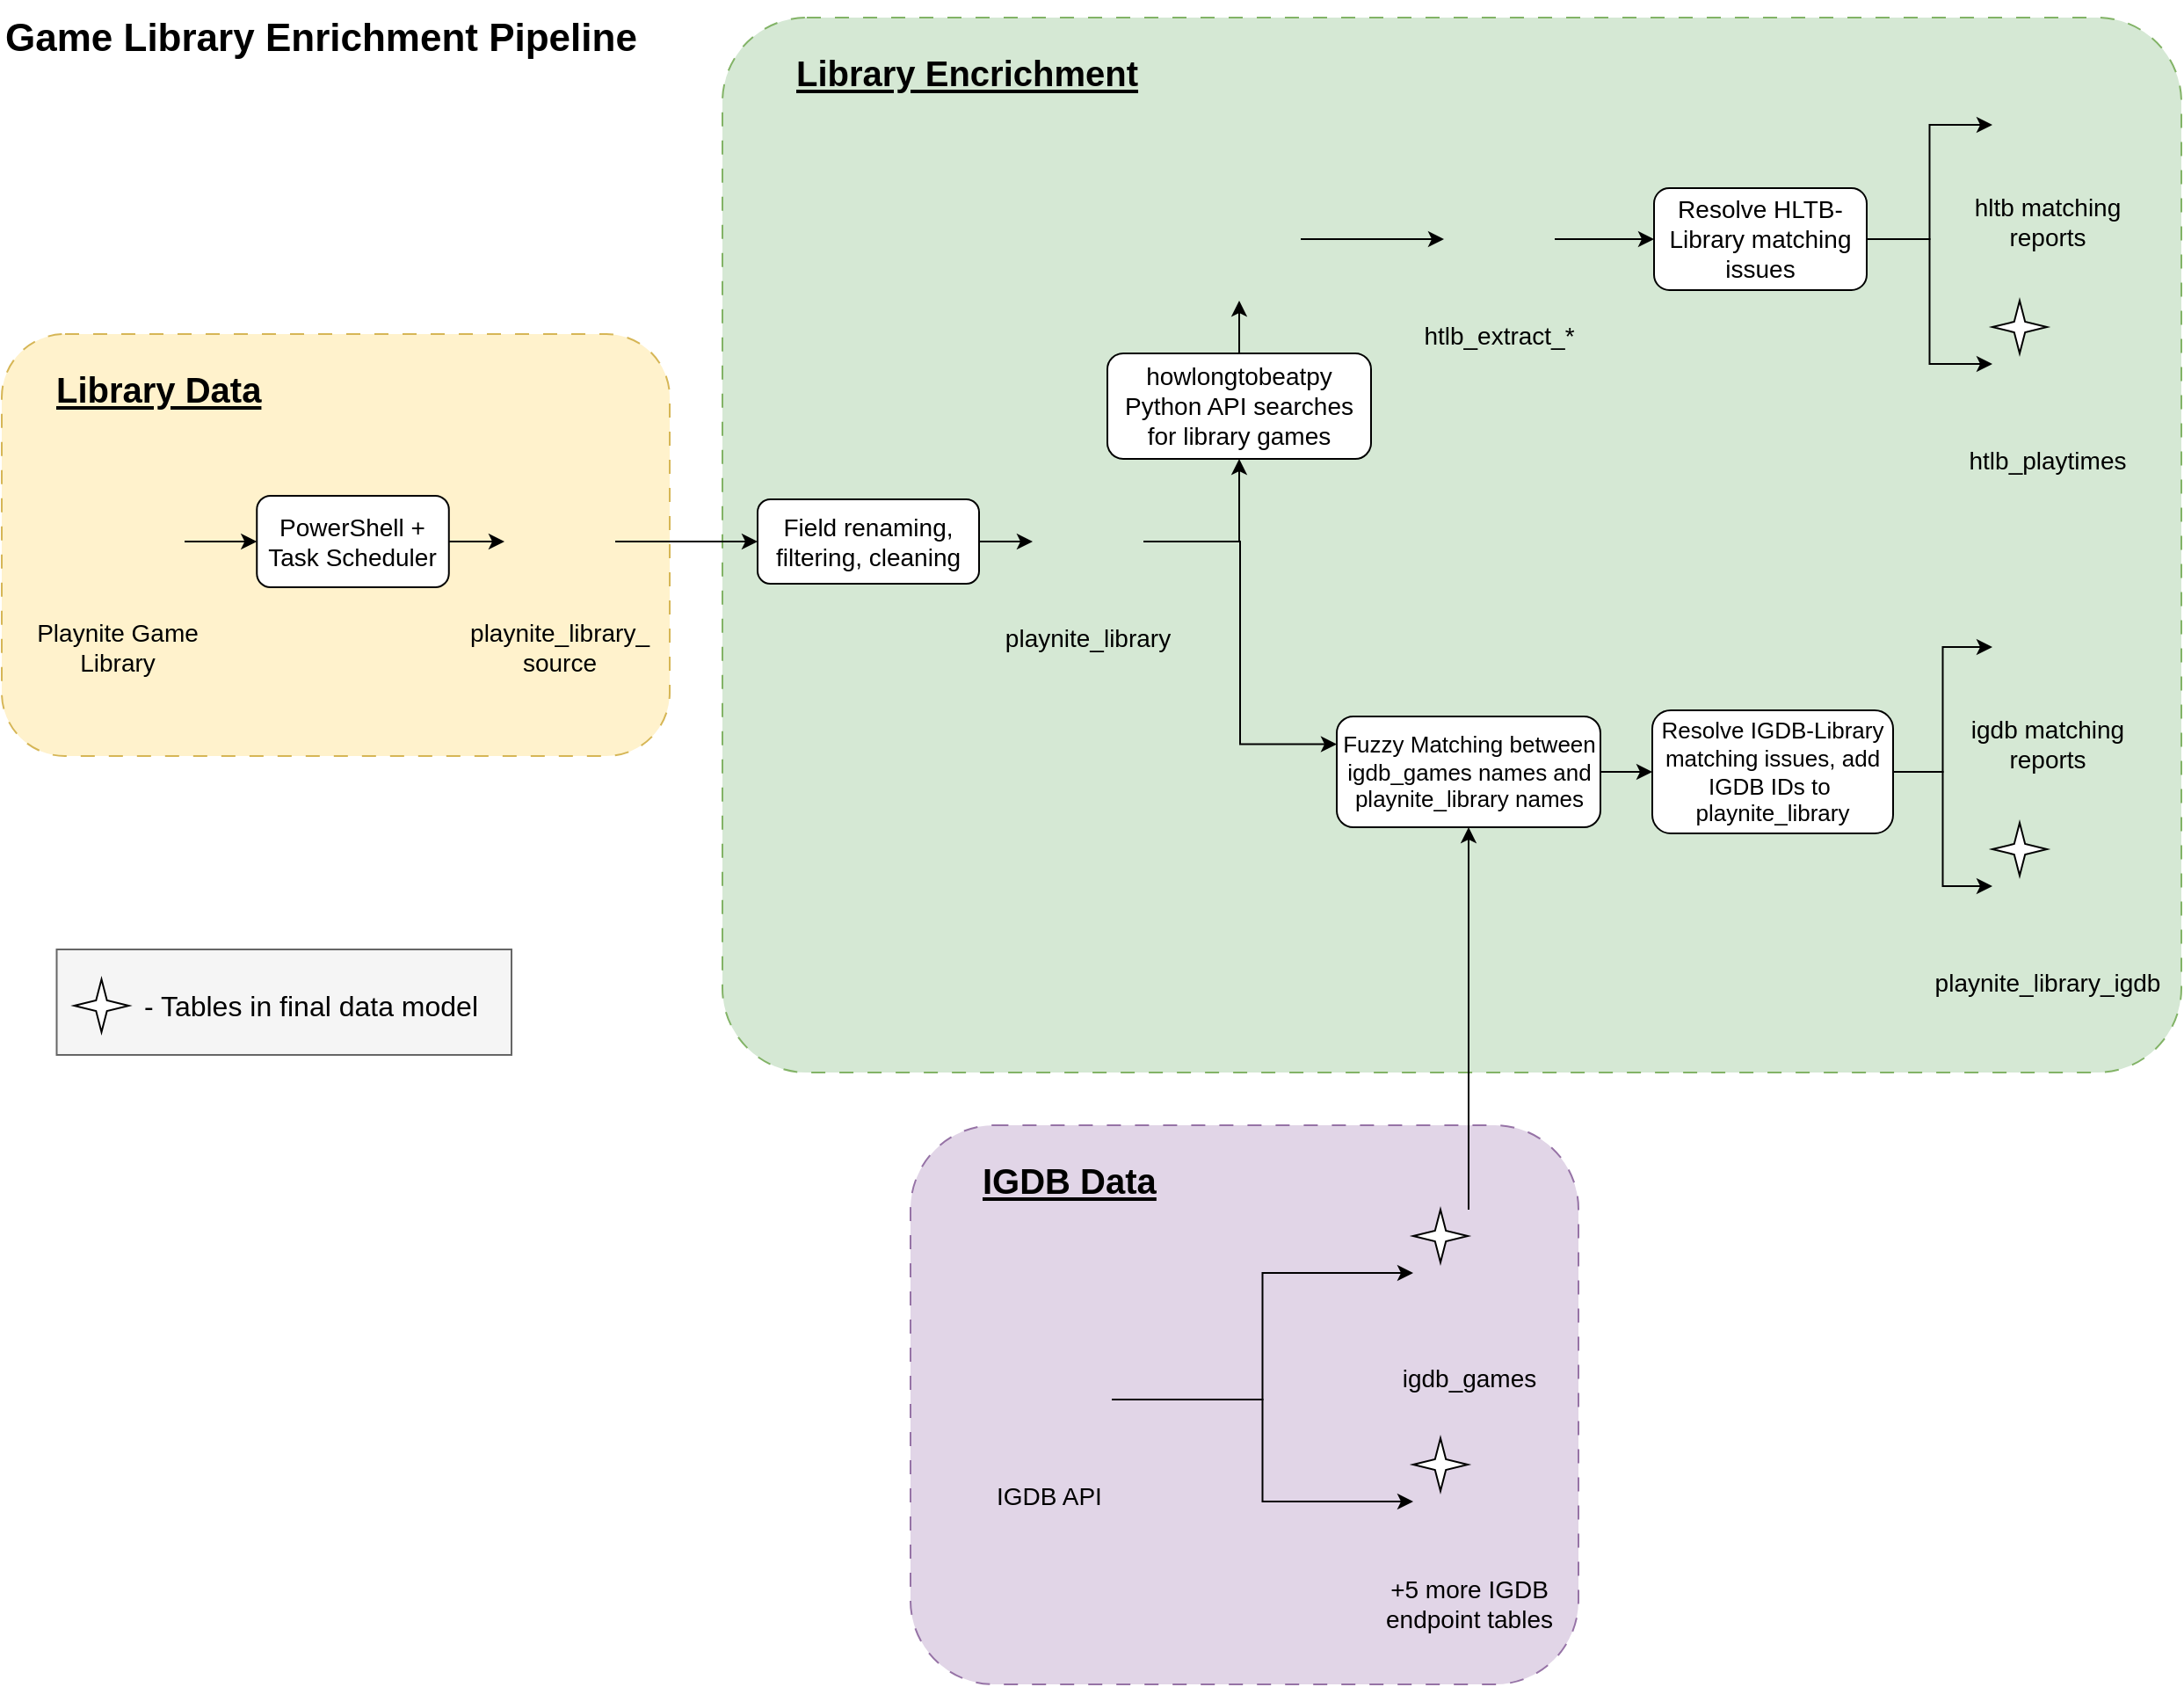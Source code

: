<mxfile version="27.1.6">
  <diagram name="Page-1" id="x2_401Ehpn6PiAUbaP9A">
    <mxGraphModel dx="1061" dy="992" grid="1" gridSize="10" guides="1" tooltips="1" connect="1" arrows="1" fold="1" page="1" pageScale="1" pageWidth="1300" pageHeight="1000" math="0" shadow="0">
      <root>
        <mxCell id="0" />
        <mxCell id="1" parent="0" />
        <mxCell id="wBOgxTK9Ef12TYDMK7c5-95" value="" style="rounded=0;whiteSpace=wrap;html=1;fillColor=#f5f5f5;fontColor=#333333;strokeColor=#666666;" parent="1" vertex="1">
          <mxGeometry x="51.25" y="550" width="258.75" height="60" as="geometry" />
        </mxCell>
        <mxCell id="wBOgxTK9Ef12TYDMK7c5-18" value="" style="rounded=1;whiteSpace=wrap;html=1;strokeColor=#9673a6;dashed=1;dashPattern=8 8;strokeWidth=1;fillColor=#e1d5e7;" parent="1" vertex="1">
          <mxGeometry x="537" y="650" width="380" height="318" as="geometry" />
        </mxCell>
        <mxCell id="wBOgxTK9Ef12TYDMK7c5-30" value="" style="rounded=1;whiteSpace=wrap;html=1;strokeColor=#82b366;dashed=1;dashPattern=8 8;strokeWidth=1;fillColor=#d5e8d4;arcSize=8;" parent="1" vertex="1">
          <mxGeometry x="430" y="20" width="830" height="600" as="geometry" />
        </mxCell>
        <mxCell id="wBOgxTK9Ef12TYDMK7c5-16" value="" style="rounded=1;whiteSpace=wrap;html=1;strokeColor=#d6b656;dashed=1;dashPattern=8 8;strokeWidth=1;fillColor=#fff2cc;" parent="1" vertex="1">
          <mxGeometry x="20" y="200" width="380" height="240" as="geometry" />
        </mxCell>
        <mxCell id="wBOgxTK9Ef12TYDMK7c5-45" style="edgeStyle=orthogonalEdgeStyle;rounded=0;orthogonalLoop=1;jettySize=auto;html=1;exitX=1;exitY=0.5;exitDx=0;exitDy=0;entryX=0;entryY=0.5;entryDx=0;entryDy=0;" parent="1" source="wBOgxTK9Ef12TYDMK7c5-1" target="wBOgxTK9Ef12TYDMK7c5-43" edge="1">
          <mxGeometry relative="1" as="geometry" />
        </mxCell>
        <mxCell id="wBOgxTK9Ef12TYDMK7c5-1" value="" style="shape=image;verticalLabelPosition=bottom;labelBackgroundColor=default;verticalAlign=top;aspect=fixed;imageAspect=0;image=https://howlongtobeat.com/img/hltb_brand2.png;" parent="1" vertex="1">
          <mxGeometry x="689" y="111" width="70" height="70" as="geometry" />
        </mxCell>
        <mxCell id="wBOgxTK9Ef12TYDMK7c5-11" style="edgeStyle=orthogonalEdgeStyle;rounded=0;orthogonalLoop=1;jettySize=auto;html=1;exitX=1;exitY=0.5;exitDx=0;exitDy=0;entryX=0;entryY=0.5;entryDx=0;entryDy=0;" parent="1" source="wBOgxTK9Ef12TYDMK7c5-4" target="wBOgxTK9Ef12TYDMK7c5-10" edge="1">
          <mxGeometry relative="1" as="geometry" />
        </mxCell>
        <mxCell id="wBOgxTK9Ef12TYDMK7c5-4" value="" style="shape=image;verticalLabelPosition=bottom;labelBackgroundColor=default;verticalAlign=top;aspect=fixed;imageAspect=0;image=https://cdn2.steamgriddb.com/icon_thumb/f9ab9a0f7c56435e35dc4dadf0eb6945.png;" parent="1" vertex="1">
          <mxGeometry x="48" y="280" width="76" height="76" as="geometry" />
        </mxCell>
        <mxCell id="wBOgxTK9Ef12TYDMK7c5-71" style="edgeStyle=orthogonalEdgeStyle;rounded=0;orthogonalLoop=1;jettySize=auto;html=1;exitX=1;exitY=0.5;exitDx=0;exitDy=0;" parent="1" source="wBOgxTK9Ef12TYDMK7c5-5" target="wBOgxTK9Ef12TYDMK7c5-67" edge="1">
          <mxGeometry relative="1" as="geometry" />
        </mxCell>
        <mxCell id="wBOgxTK9Ef12TYDMK7c5-72" style="edgeStyle=orthogonalEdgeStyle;rounded=0;orthogonalLoop=1;jettySize=auto;html=1;exitX=1;exitY=0.5;exitDx=0;exitDy=0;" parent="1" source="wBOgxTK9Ef12TYDMK7c5-5" target="wBOgxTK9Ef12TYDMK7c5-69" edge="1">
          <mxGeometry relative="1" as="geometry" />
        </mxCell>
        <mxCell id="wBOgxTK9Ef12TYDMK7c5-5" value="" style="shape=image;verticalLabelPosition=bottom;labelBackgroundColor=default;verticalAlign=top;aspect=fixed;imageAspect=0;image=https://www.igdb.com/android-chrome-512x512.png;" parent="1" vertex="1">
          <mxGeometry x="579.5" y="770" width="72" height="72" as="geometry" />
        </mxCell>
        <mxCell id="wBOgxTK9Ef12TYDMK7c5-34" style="edgeStyle=orthogonalEdgeStyle;rounded=0;orthogonalLoop=1;jettySize=auto;html=1;exitX=1;exitY=0.5;exitDx=0;exitDy=0;" parent="1" source="wBOgxTK9Ef12TYDMK7c5-7" target="wBOgxTK9Ef12TYDMK7c5-35" edge="1">
          <mxGeometry relative="1" as="geometry">
            <mxPoint x="483.5" y="318.0" as="targetPoint" />
          </mxGeometry>
        </mxCell>
        <mxCell id="wBOgxTK9Ef12TYDMK7c5-7" value="" style="shape=image;verticalLabelPosition=bottom;labelBackgroundColor=default;verticalAlign=top;aspect=fixed;imageAspect=0;image=https://static-00.iconduck.com/assets.00/csv-icon-448x512-rkoi7crs.png;" parent="1" vertex="1">
          <mxGeometry x="306" y="282" width="63" height="72" as="geometry" />
        </mxCell>
        <mxCell id="wBOgxTK9Ef12TYDMK7c5-8" value="&lt;h1 style=&quot;margin-top: 0px;&quot;&gt;&lt;font style=&quot;font-size: 22px;&quot;&gt;Game Library Enrichment Pipeline&lt;/font&gt;&lt;/h1&gt;" style="text;html=1;whiteSpace=wrap;overflow=hidden;rounded=0;" parent="1" vertex="1">
          <mxGeometry x="20" y="10" width="399.5" height="50" as="geometry" />
        </mxCell>
        <mxCell id="wBOgxTK9Ef12TYDMK7c5-9" value="&lt;font style=&quot;font-size: 14px;&quot;&gt;Playnite Game Library&lt;/font&gt;" style="text;html=1;align=center;verticalAlign=middle;whiteSpace=wrap;rounded=0;" parent="1" vertex="1">
          <mxGeometry x="39" y="356" width="94" height="44" as="geometry" />
        </mxCell>
        <mxCell id="wBOgxTK9Ef12TYDMK7c5-13" style="edgeStyle=orthogonalEdgeStyle;rounded=0;orthogonalLoop=1;jettySize=auto;html=1;exitX=1;exitY=0.5;exitDx=0;exitDy=0;entryX=0;entryY=0.5;entryDx=0;entryDy=0;" parent="1" source="wBOgxTK9Ef12TYDMK7c5-10" target="wBOgxTK9Ef12TYDMK7c5-7" edge="1">
          <mxGeometry relative="1" as="geometry" />
        </mxCell>
        <mxCell id="wBOgxTK9Ef12TYDMK7c5-10" value="&lt;font style=&quot;font-size: 14px;&quot;&gt;PowerShell + Task Scheduler&lt;/font&gt;" style="rounded=1;whiteSpace=wrap;html=1;" parent="1" vertex="1">
          <mxGeometry x="165.13" y="292" width="109.25" height="52" as="geometry" />
        </mxCell>
        <mxCell id="wBOgxTK9Ef12TYDMK7c5-14" value="&lt;font style=&quot;font-size: 14px;&quot;&gt;playnite_library_&lt;/font&gt;&lt;div&gt;&lt;font style=&quot;font-size: 14px;&quot;&gt;source&lt;/font&gt;&lt;/div&gt;" style="text;html=1;align=center;verticalAlign=middle;whiteSpace=wrap;rounded=0;" parent="1" vertex="1">
          <mxGeometry x="286.25" y="356" width="102.5" height="44" as="geometry" />
        </mxCell>
        <mxCell id="wBOgxTK9Ef12TYDMK7c5-17" value="&lt;h1 style=&quot;margin-top: 0px;&quot;&gt;&lt;u&gt;&lt;font style=&quot;font-size: 20px;&quot;&gt;Library Data&lt;/font&gt;&lt;/u&gt;&lt;/h1&gt;" style="text;html=1;whiteSpace=wrap;overflow=hidden;rounded=0;" parent="1" vertex="1">
          <mxGeometry x="48.5" y="210" width="334" height="50" as="geometry" />
        </mxCell>
        <mxCell id="wBOgxTK9Ef12TYDMK7c5-26" value="&lt;h1 style=&quot;margin-top: 0px;&quot;&gt;&lt;u&gt;&lt;font style=&quot;font-size: 20px;&quot;&gt;IGDB Data&lt;/font&gt;&lt;/u&gt;&lt;/h1&gt;" style="text;html=1;whiteSpace=wrap;overflow=hidden;rounded=0;" parent="1" vertex="1">
          <mxGeometry x="575.5" y="660" width="334" height="50" as="geometry" />
        </mxCell>
        <mxCell id="wBOgxTK9Ef12TYDMK7c5-31" value="&lt;h1 style=&quot;margin-top: 0px;&quot;&gt;&lt;u&gt;&lt;font style=&quot;font-size: 20px;&quot;&gt;Library Encrichment&lt;/font&gt;&lt;/u&gt;&lt;/h1&gt;" style="text;html=1;whiteSpace=wrap;overflow=hidden;rounded=0;" parent="1" vertex="1">
          <mxGeometry x="470" y="30" width="334" height="50" as="geometry" />
        </mxCell>
        <mxCell id="wBOgxTK9Ef12TYDMK7c5-39" style="edgeStyle=orthogonalEdgeStyle;rounded=0;orthogonalLoop=1;jettySize=auto;html=1;exitX=1;exitY=0.5;exitDx=0;exitDy=0;entryX=0;entryY=0.5;entryDx=0;entryDy=0;" parent="1" source="wBOgxTK9Ef12TYDMK7c5-35" target="wBOgxTK9Ef12TYDMK7c5-37" edge="1">
          <mxGeometry relative="1" as="geometry" />
        </mxCell>
        <mxCell id="wBOgxTK9Ef12TYDMK7c5-35" value="&lt;font style=&quot;font-size: 14px;&quot;&gt;Field renaming, filtering, cleaning&lt;/font&gt;" style="rounded=1;whiteSpace=wrap;html=1;" parent="1" vertex="1">
          <mxGeometry x="450" y="294" width="126" height="48" as="geometry" />
        </mxCell>
        <mxCell id="wBOgxTK9Ef12TYDMK7c5-41" style="edgeStyle=orthogonalEdgeStyle;rounded=0;orthogonalLoop=1;jettySize=auto;html=1;exitX=1;exitY=0.5;exitDx=0;exitDy=0;" parent="1" source="wBOgxTK9Ef12TYDMK7c5-37" target="wBOgxTK9Ef12TYDMK7c5-40" edge="1">
          <mxGeometry relative="1" as="geometry" />
        </mxCell>
        <mxCell id="wBOgxTK9Ef12TYDMK7c5-75" style="edgeStyle=orthogonalEdgeStyle;rounded=0;orthogonalLoop=1;jettySize=auto;html=1;exitX=1;exitY=0.5;exitDx=0;exitDy=0;entryX=0;entryY=0.25;entryDx=0;entryDy=0;" parent="1" source="wBOgxTK9Ef12TYDMK7c5-37" target="wBOgxTK9Ef12TYDMK7c5-73" edge="1">
          <mxGeometry relative="1" as="geometry" />
        </mxCell>
        <mxCell id="wBOgxTK9Ef12TYDMK7c5-37" value="" style="shape=image;verticalLabelPosition=bottom;labelBackgroundColor=default;verticalAlign=top;aspect=fixed;imageAspect=0;image=https://static-00.iconduck.com/assets.00/csv-icon-448x512-rkoi7crs.png;" parent="1" vertex="1">
          <mxGeometry x="606.5" y="282" width="63" height="72" as="geometry" />
        </mxCell>
        <mxCell id="wBOgxTK9Ef12TYDMK7c5-38" value="&lt;font style=&quot;font-size: 14px;&quot;&gt;playnite_library&lt;/font&gt;" style="text;html=1;align=center;verticalAlign=middle;whiteSpace=wrap;rounded=0;" parent="1" vertex="1">
          <mxGeometry x="593" y="351" width="90" height="44" as="geometry" />
        </mxCell>
        <mxCell id="wBOgxTK9Ef12TYDMK7c5-42" style="edgeStyle=orthogonalEdgeStyle;rounded=0;orthogonalLoop=1;jettySize=auto;html=1;exitX=0.5;exitY=0;exitDx=0;exitDy=0;entryX=0.5;entryY=1;entryDx=0;entryDy=0;" parent="1" source="wBOgxTK9Ef12TYDMK7c5-40" target="wBOgxTK9Ef12TYDMK7c5-1" edge="1">
          <mxGeometry relative="1" as="geometry" />
        </mxCell>
        <mxCell id="wBOgxTK9Ef12TYDMK7c5-40" value="&lt;font style=&quot;font-size: 14px;&quot;&gt;howlongtobeatpy&lt;/font&gt;&lt;div&gt;&lt;font style=&quot;font-size: 14px;&quot;&gt;Python API searches for library games&lt;/font&gt;&lt;/div&gt;" style="rounded=1;whiteSpace=wrap;html=1;" parent="1" vertex="1">
          <mxGeometry x="649" y="211" width="150" height="60" as="geometry" />
        </mxCell>
        <mxCell id="wBOgxTK9Ef12TYDMK7c5-47" style="edgeStyle=orthogonalEdgeStyle;rounded=0;orthogonalLoop=1;jettySize=auto;html=1;exitX=1;exitY=0.5;exitDx=0;exitDy=0;entryX=0;entryY=0.5;entryDx=0;entryDy=0;" parent="1" source="wBOgxTK9Ef12TYDMK7c5-43" target="wBOgxTK9Ef12TYDMK7c5-46" edge="1">
          <mxGeometry relative="1" as="geometry" />
        </mxCell>
        <mxCell id="wBOgxTK9Ef12TYDMK7c5-43" value="" style="shape=image;verticalLabelPosition=bottom;labelBackgroundColor=default;verticalAlign=top;aspect=fixed;imageAspect=0;image=https://static-00.iconduck.com/assets.00/csv-icon-448x512-rkoi7crs.png;" parent="1" vertex="1">
          <mxGeometry x="840.5" y="110" width="63" height="72" as="geometry" />
        </mxCell>
        <mxCell id="wBOgxTK9Ef12TYDMK7c5-44" value="&lt;font style=&quot;font-size: 14px;&quot;&gt;htlb_extract_*&lt;/font&gt;" style="text;html=1;align=center;verticalAlign=middle;whiteSpace=wrap;rounded=0;" parent="1" vertex="1">
          <mxGeometry x="827" y="179" width="90" height="44" as="geometry" />
        </mxCell>
        <mxCell id="wBOgxTK9Ef12TYDMK7c5-52" style="edgeStyle=orthogonalEdgeStyle;rounded=0;orthogonalLoop=1;jettySize=auto;html=1;exitX=1;exitY=0.5;exitDx=0;exitDy=0;entryX=0;entryY=0.5;entryDx=0;entryDy=0;" parent="1" source="wBOgxTK9Ef12TYDMK7c5-46" target="wBOgxTK9Ef12TYDMK7c5-48" edge="1">
          <mxGeometry relative="1" as="geometry" />
        </mxCell>
        <mxCell id="wBOgxTK9Ef12TYDMK7c5-53" style="edgeStyle=orthogonalEdgeStyle;rounded=0;orthogonalLoop=1;jettySize=auto;html=1;exitX=1;exitY=0.5;exitDx=0;exitDy=0;entryX=0;entryY=0.5;entryDx=0;entryDy=0;" parent="1" source="wBOgxTK9Ef12TYDMK7c5-46" target="wBOgxTK9Ef12TYDMK7c5-50" edge="1">
          <mxGeometry relative="1" as="geometry" />
        </mxCell>
        <mxCell id="wBOgxTK9Ef12TYDMK7c5-46" value="&lt;font style=&quot;font-size: 14px;&quot;&gt;Resolve HLTB-Library matching issues&lt;/font&gt;" style="rounded=1;whiteSpace=wrap;html=1;" parent="1" vertex="1">
          <mxGeometry x="960" y="117" width="121" height="58" as="geometry" />
        </mxCell>
        <mxCell id="wBOgxTK9Ef12TYDMK7c5-48" value="" style="shape=image;verticalLabelPosition=bottom;labelBackgroundColor=default;verticalAlign=top;aspect=fixed;imageAspect=0;image=https://cdn-icons-png.flaticon.com/512/1317/1317755.png;" parent="1" vertex="1">
          <mxGeometry x="1152.5" y="45" width="63" height="72" as="geometry" />
        </mxCell>
        <mxCell id="wBOgxTK9Ef12TYDMK7c5-49" value="&lt;div&gt;&lt;font style=&quot;font-size: 14px;&quot;&gt;hltb matching reports&lt;/font&gt;&lt;/div&gt;" style="text;html=1;align=center;verticalAlign=middle;whiteSpace=wrap;rounded=0;" parent="1" vertex="1">
          <mxGeometry x="1139" y="114" width="90" height="44" as="geometry" />
        </mxCell>
        <mxCell id="wBOgxTK9Ef12TYDMK7c5-50" value="" style="shape=image;verticalLabelPosition=bottom;labelBackgroundColor=default;verticalAlign=top;aspect=fixed;imageAspect=0;image=https://static-00.iconduck.com/assets.00/csv-icon-448x512-rkoi7crs.png;" parent="1" vertex="1">
          <mxGeometry x="1152.5" y="181" width="63" height="72" as="geometry" />
        </mxCell>
        <mxCell id="wBOgxTK9Ef12TYDMK7c5-51" value="&lt;font style=&quot;font-size: 14px;&quot;&gt;htlb_playtimes&lt;/font&gt;" style="text;html=1;align=center;verticalAlign=middle;whiteSpace=wrap;rounded=0;" parent="1" vertex="1">
          <mxGeometry x="1139" y="250" width="90" height="44" as="geometry" />
        </mxCell>
        <mxCell id="wBOgxTK9Ef12TYDMK7c5-55" value="&lt;font style=&quot;font-size: 14px;&quot;&gt;IGDB API&lt;/font&gt;" style="text;html=1;align=center;verticalAlign=middle;whiteSpace=wrap;rounded=0;" parent="1" vertex="1">
          <mxGeometry x="575.5" y="839" width="80" height="44" as="geometry" />
        </mxCell>
        <mxCell id="wBOgxTK9Ef12TYDMK7c5-96" style="edgeStyle=orthogonalEdgeStyle;rounded=0;orthogonalLoop=1;jettySize=auto;html=1;exitX=0.5;exitY=0;exitDx=0;exitDy=0;entryX=0.5;entryY=1;entryDx=0;entryDy=0;" parent="1" source="wBOgxTK9Ef12TYDMK7c5-67" target="wBOgxTK9Ef12TYDMK7c5-73" edge="1">
          <mxGeometry relative="1" as="geometry" />
        </mxCell>
        <mxCell id="wBOgxTK9Ef12TYDMK7c5-67" value="" style="shape=image;verticalLabelPosition=bottom;labelBackgroundColor=default;verticalAlign=top;aspect=fixed;imageAspect=0;image=https://static-00.iconduck.com/assets.00/csv-icon-448x512-rkoi7crs.png;" parent="1" vertex="1">
          <mxGeometry x="823" y="698" width="63" height="72" as="geometry" />
        </mxCell>
        <mxCell id="wBOgxTK9Ef12TYDMK7c5-68" value="&lt;font style=&quot;font-size: 14px;&quot;&gt;igdb_games&lt;/font&gt;" style="text;html=1;align=center;verticalAlign=middle;whiteSpace=wrap;rounded=0;" parent="1" vertex="1">
          <mxGeometry x="809.5" y="772" width="90" height="44" as="geometry" />
        </mxCell>
        <mxCell id="wBOgxTK9Ef12TYDMK7c5-69" value="" style="shape=image;verticalLabelPosition=bottom;labelBackgroundColor=default;verticalAlign=top;aspect=fixed;imageAspect=0;image=https://static-00.iconduck.com/assets.00/csv-icon-448x512-rkoi7crs.png;" parent="1" vertex="1">
          <mxGeometry x="823" y="828" width="63" height="72" as="geometry" />
        </mxCell>
        <mxCell id="wBOgxTK9Ef12TYDMK7c5-70" value="&lt;font style=&quot;font-size: 14px;&quot;&gt;+5 more IGDB endpoint tables&lt;/font&gt;" style="text;html=1;align=center;verticalAlign=middle;whiteSpace=wrap;rounded=0;" parent="1" vertex="1">
          <mxGeometry x="804.75" y="900" width="99.5" height="44" as="geometry" />
        </mxCell>
        <mxCell id="wBOgxTK9Ef12TYDMK7c5-83" style="edgeStyle=orthogonalEdgeStyle;rounded=0;orthogonalLoop=1;jettySize=auto;html=1;exitX=1;exitY=0.5;exitDx=0;exitDy=0;entryX=0;entryY=0.5;entryDx=0;entryDy=0;" parent="1" source="wBOgxTK9Ef12TYDMK7c5-84" target="wBOgxTK9Ef12TYDMK7c5-80" edge="1">
          <mxGeometry relative="1" as="geometry" />
        </mxCell>
        <mxCell id="wBOgxTK9Ef12TYDMK7c5-87" style="edgeStyle=orthogonalEdgeStyle;rounded=0;orthogonalLoop=1;jettySize=auto;html=1;exitX=1;exitY=0.5;exitDx=0;exitDy=0;" parent="1" source="wBOgxTK9Ef12TYDMK7c5-73" target="wBOgxTK9Ef12TYDMK7c5-84" edge="1">
          <mxGeometry relative="1" as="geometry" />
        </mxCell>
        <mxCell id="wBOgxTK9Ef12TYDMK7c5-73" value="&lt;font style=&quot;font-size: 13px;&quot;&gt;Fuzzy Matching between igdb_games names and playnite_library names&lt;/font&gt;" style="rounded=1;whiteSpace=wrap;html=1;" parent="1" vertex="1">
          <mxGeometry x="779.5" y="417.5" width="150" height="63" as="geometry" />
        </mxCell>
        <mxCell id="wBOgxTK9Ef12TYDMK7c5-78" value="" style="shape=image;verticalLabelPosition=bottom;labelBackgroundColor=default;verticalAlign=top;aspect=fixed;imageAspect=0;image=https://cdn-icons-png.flaticon.com/512/1317/1317755.png;" parent="1" vertex="1">
          <mxGeometry x="1152.5" y="342" width="63" height="72" as="geometry" />
        </mxCell>
        <mxCell id="wBOgxTK9Ef12TYDMK7c5-79" value="&lt;font style=&quot;font-size: 14px;&quot;&gt;igdb matching reports&lt;/font&gt;" style="text;html=1;align=center;verticalAlign=middle;whiteSpace=wrap;rounded=0;" parent="1" vertex="1">
          <mxGeometry x="1139" y="411" width="90" height="44" as="geometry" />
        </mxCell>
        <mxCell id="wBOgxTK9Ef12TYDMK7c5-80" value="" style="shape=image;verticalLabelPosition=bottom;labelBackgroundColor=default;verticalAlign=top;aspect=fixed;imageAspect=0;image=https://static-00.iconduck.com/assets.00/csv-icon-448x512-rkoi7crs.png;" parent="1" vertex="1">
          <mxGeometry x="1152.5" y="478" width="63" height="72" as="geometry" />
        </mxCell>
        <mxCell id="wBOgxTK9Ef12TYDMK7c5-81" value="&lt;font style=&quot;font-size: 14px;&quot;&gt;playnite_library_igdb&lt;/font&gt;" style="text;html=1;align=center;verticalAlign=middle;whiteSpace=wrap;rounded=0;" parent="1" vertex="1">
          <mxGeometry x="1139" y="547" width="90" height="44" as="geometry" />
        </mxCell>
        <mxCell id="wBOgxTK9Ef12TYDMK7c5-88" style="edgeStyle=orthogonalEdgeStyle;rounded=0;orthogonalLoop=1;jettySize=auto;html=1;exitX=1;exitY=0.5;exitDx=0;exitDy=0;entryX=0;entryY=0.5;entryDx=0;entryDy=0;" parent="1" source="wBOgxTK9Ef12TYDMK7c5-84" target="wBOgxTK9Ef12TYDMK7c5-78" edge="1">
          <mxGeometry relative="1" as="geometry" />
        </mxCell>
        <mxCell id="wBOgxTK9Ef12TYDMK7c5-84" value="&lt;font style=&quot;font-size: 13px;&quot;&gt;Resolve IGDB-Library matching issues, add IGDB IDs to&amp;nbsp;&lt;/font&gt;&lt;div&gt;&lt;font style=&quot;font-size: 13px;&quot;&gt;playnite_library&lt;/font&gt;&lt;/div&gt;" style="rounded=1;whiteSpace=wrap;html=1;" parent="1" vertex="1">
          <mxGeometry x="959" y="414" width="137" height="70" as="geometry" />
        </mxCell>
        <mxCell id="wBOgxTK9Ef12TYDMK7c5-89" value="" style="verticalLabelPosition=bottom;verticalAlign=top;html=1;shape=mxgraph.basic.4_point_star_2;dx=0.8;fillColor=light-dark(#FFFFFF,#FFFF66);strokeColor=light-dark(#000000,#000000);" parent="1" vertex="1">
          <mxGeometry x="823" y="698" width="31" height="30" as="geometry" />
        </mxCell>
        <mxCell id="wBOgxTK9Ef12TYDMK7c5-90" value="" style="verticalLabelPosition=bottom;verticalAlign=top;html=1;shape=mxgraph.basic.4_point_star_2;dx=0.8;fillColor=light-dark(#FFFFFF,#FFFF66);strokeColor=light-dark(#000000,#000000);" parent="1" vertex="1">
          <mxGeometry x="823" y="828" width="31" height="30" as="geometry" />
        </mxCell>
        <mxCell id="wBOgxTK9Ef12TYDMK7c5-91" value="" style="verticalLabelPosition=bottom;verticalAlign=top;html=1;shape=mxgraph.basic.4_point_star_2;dx=0.8;fillColor=light-dark(#FFFFFF,#FFFF66);strokeColor=light-dark(#000000,#000000);" parent="1" vertex="1">
          <mxGeometry x="1152.5" y="181" width="31" height="30" as="geometry" />
        </mxCell>
        <mxCell id="wBOgxTK9Ef12TYDMK7c5-92" value="" style="verticalLabelPosition=bottom;verticalAlign=top;html=1;shape=mxgraph.basic.4_point_star_2;dx=0.8;fillColor=light-dark(#FFFFFF,#FFFF66);strokeColor=light-dark(#000000,#000000);" parent="1" vertex="1">
          <mxGeometry x="1152.5" y="478" width="31" height="30" as="geometry" />
        </mxCell>
        <mxCell id="wBOgxTK9Ef12TYDMK7c5-93" value="" style="verticalLabelPosition=bottom;verticalAlign=top;html=1;shape=mxgraph.basic.4_point_star_2;dx=0.8;fillColor=light-dark(#FFFFFF,#FFFF66);strokeColor=light-dark(#000000,#000000);" parent="1" vertex="1">
          <mxGeometry x="61.25" y="567" width="31" height="30" as="geometry" />
        </mxCell>
        <mxCell id="wBOgxTK9Ef12TYDMK7c5-94" value="&lt;font style=&quot;font-size: 16px;&quot;&gt;- Tables in final data model&lt;/font&gt;" style="text;html=1;align=center;verticalAlign=middle;whiteSpace=wrap;rounded=0;" parent="1" vertex="1">
          <mxGeometry x="92" y="567" width="208" height="30" as="geometry" />
        </mxCell>
      </root>
    </mxGraphModel>
  </diagram>
</mxfile>

